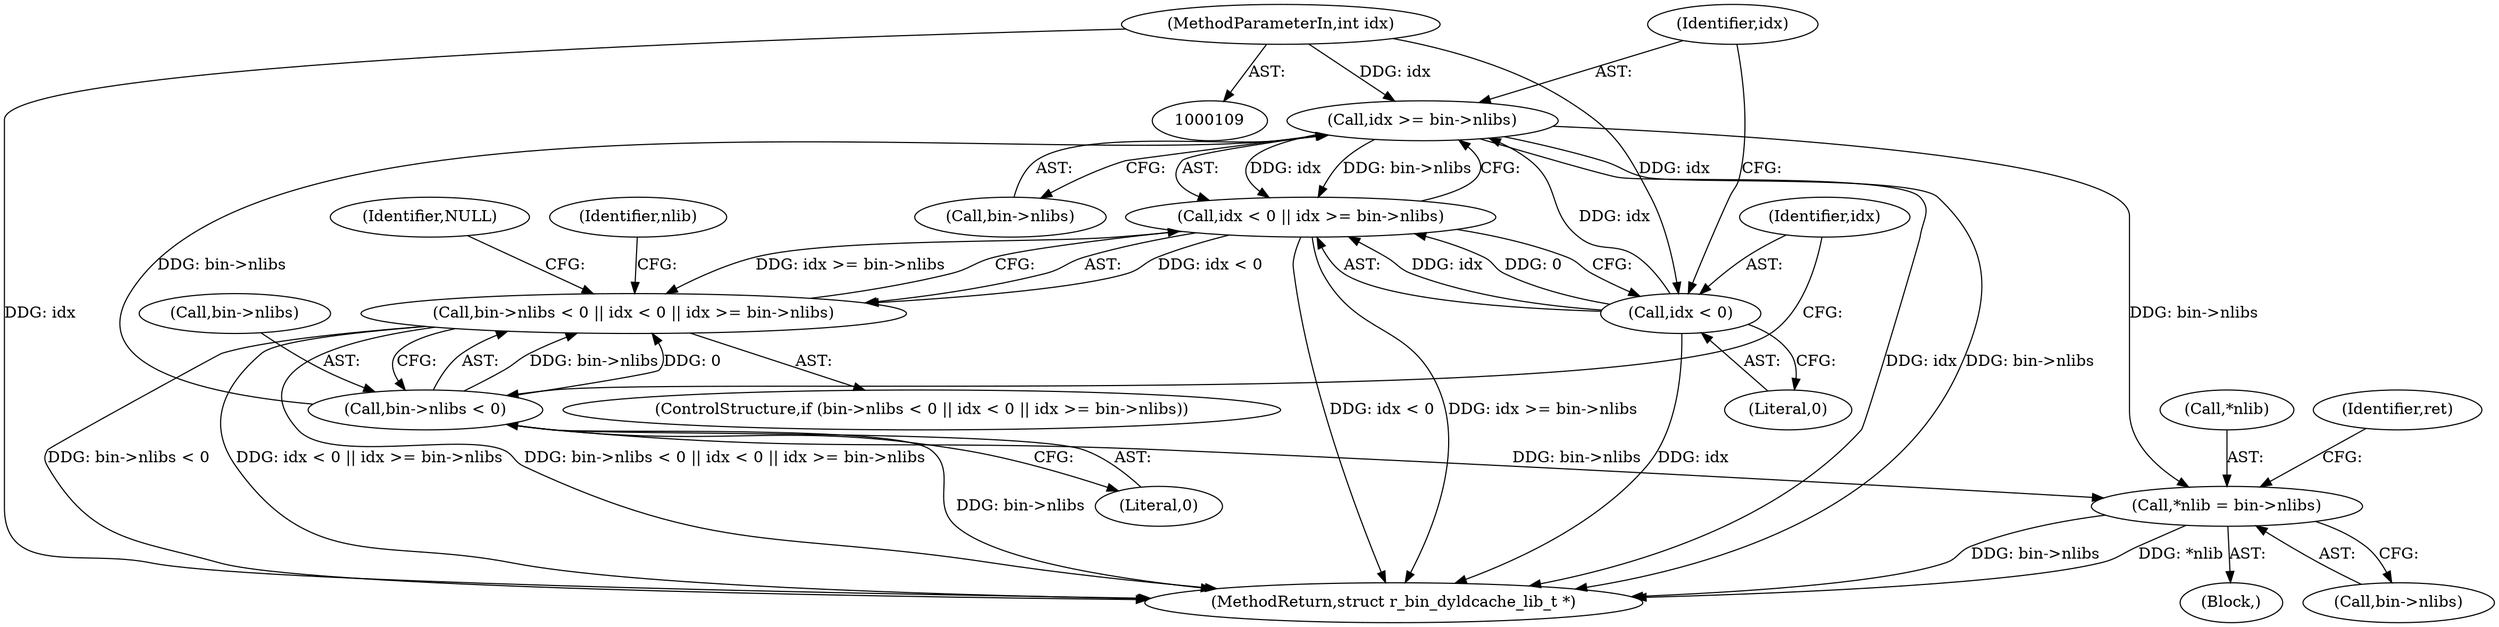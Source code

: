 digraph "0_radare2_4e98402f09a0ef0bb8559a33a4c1988c54938eaf@pointer" {
"1000175" [label="(Call,idx >= bin->nlibs)"];
"1000172" [label="(Call,idx < 0)"];
"1000111" [label="(MethodParameterIn,int idx)"];
"1000166" [label="(Call,bin->nlibs < 0)"];
"1000171" [label="(Call,idx < 0 || idx >= bin->nlibs)"];
"1000165" [label="(Call,bin->nlibs < 0 || idx < 0 || idx >= bin->nlibs)"];
"1000183" [label="(Call,*nlib = bin->nlibs)"];
"1000182" [label="(Identifier,NULL)"];
"1000170" [label="(Literal,0)"];
"1000177" [label="(Call,bin->nlibs)"];
"1000166" [label="(Call,bin->nlibs < 0)"];
"1000113" [label="(Block,)"];
"1000174" [label="(Literal,0)"];
"1000184" [label="(Call,*nlib)"];
"1000172" [label="(Call,idx < 0)"];
"1000175" [label="(Call,idx >= bin->nlibs)"];
"1000164" [label="(ControlStructure,if (bin->nlibs < 0 || idx < 0 || idx >= bin->nlibs))"];
"1000191" [label="(Identifier,ret)"];
"1000111" [label="(MethodParameterIn,int idx)"];
"1000176" [label="(Identifier,idx)"];
"1000165" [label="(Call,bin->nlibs < 0 || idx < 0 || idx >= bin->nlibs)"];
"1000183" [label="(Call,*nlib = bin->nlibs)"];
"1000167" [label="(Call,bin->nlibs)"];
"1000171" [label="(Call,idx < 0 || idx >= bin->nlibs)"];
"1000185" [label="(Identifier,nlib)"];
"1000173" [label="(Identifier,idx)"];
"1000735" [label="(MethodReturn,struct r_bin_dyldcache_lib_t *)"];
"1000186" [label="(Call,bin->nlibs)"];
"1000175" -> "1000171"  [label="AST: "];
"1000175" -> "1000177"  [label="CFG: "];
"1000176" -> "1000175"  [label="AST: "];
"1000177" -> "1000175"  [label="AST: "];
"1000171" -> "1000175"  [label="CFG: "];
"1000175" -> "1000735"  [label="DDG: idx"];
"1000175" -> "1000735"  [label="DDG: bin->nlibs"];
"1000175" -> "1000171"  [label="DDG: idx"];
"1000175" -> "1000171"  [label="DDG: bin->nlibs"];
"1000172" -> "1000175"  [label="DDG: idx"];
"1000111" -> "1000175"  [label="DDG: idx"];
"1000166" -> "1000175"  [label="DDG: bin->nlibs"];
"1000175" -> "1000183"  [label="DDG: bin->nlibs"];
"1000172" -> "1000171"  [label="AST: "];
"1000172" -> "1000174"  [label="CFG: "];
"1000173" -> "1000172"  [label="AST: "];
"1000174" -> "1000172"  [label="AST: "];
"1000176" -> "1000172"  [label="CFG: "];
"1000171" -> "1000172"  [label="CFG: "];
"1000172" -> "1000735"  [label="DDG: idx"];
"1000172" -> "1000171"  [label="DDG: idx"];
"1000172" -> "1000171"  [label="DDG: 0"];
"1000111" -> "1000172"  [label="DDG: idx"];
"1000111" -> "1000109"  [label="AST: "];
"1000111" -> "1000735"  [label="DDG: idx"];
"1000166" -> "1000165"  [label="AST: "];
"1000166" -> "1000170"  [label="CFG: "];
"1000167" -> "1000166"  [label="AST: "];
"1000170" -> "1000166"  [label="AST: "];
"1000173" -> "1000166"  [label="CFG: "];
"1000165" -> "1000166"  [label="CFG: "];
"1000166" -> "1000735"  [label="DDG: bin->nlibs"];
"1000166" -> "1000165"  [label="DDG: bin->nlibs"];
"1000166" -> "1000165"  [label="DDG: 0"];
"1000166" -> "1000183"  [label="DDG: bin->nlibs"];
"1000171" -> "1000165"  [label="AST: "];
"1000165" -> "1000171"  [label="CFG: "];
"1000171" -> "1000735"  [label="DDG: idx < 0"];
"1000171" -> "1000735"  [label="DDG: idx >= bin->nlibs"];
"1000171" -> "1000165"  [label="DDG: idx < 0"];
"1000171" -> "1000165"  [label="DDG: idx >= bin->nlibs"];
"1000165" -> "1000164"  [label="AST: "];
"1000182" -> "1000165"  [label="CFG: "];
"1000185" -> "1000165"  [label="CFG: "];
"1000165" -> "1000735"  [label="DDG: bin->nlibs < 0"];
"1000165" -> "1000735"  [label="DDG: idx < 0 || idx >= bin->nlibs"];
"1000165" -> "1000735"  [label="DDG: bin->nlibs < 0 || idx < 0 || idx >= bin->nlibs"];
"1000183" -> "1000113"  [label="AST: "];
"1000183" -> "1000186"  [label="CFG: "];
"1000184" -> "1000183"  [label="AST: "];
"1000186" -> "1000183"  [label="AST: "];
"1000191" -> "1000183"  [label="CFG: "];
"1000183" -> "1000735"  [label="DDG: bin->nlibs"];
"1000183" -> "1000735"  [label="DDG: *nlib"];
}
